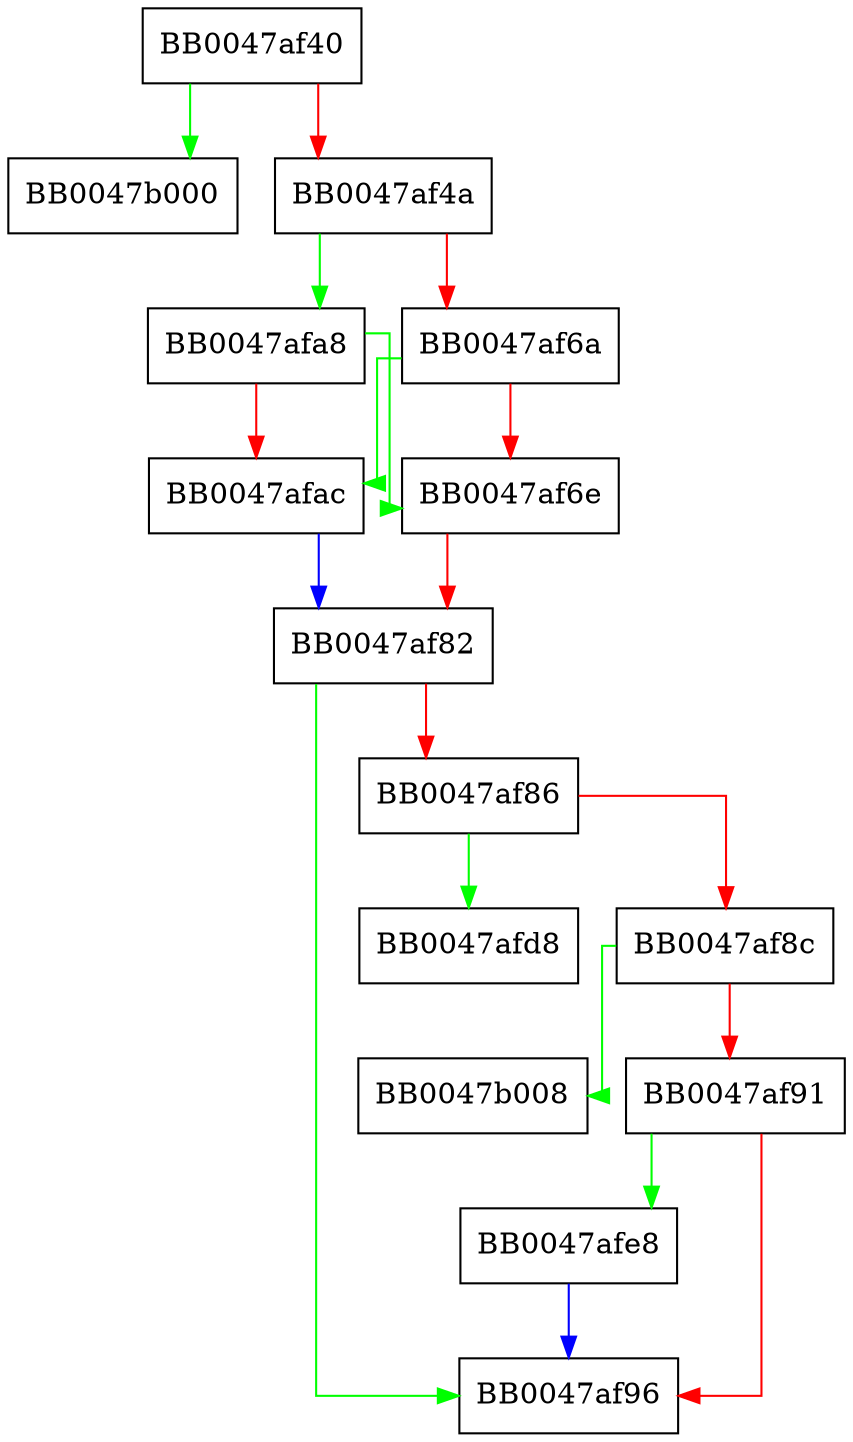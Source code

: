 digraph ssl_fill_hello_random {
  node [shape="box"];
  graph [splines=ortho];
  BB0047af40 -> BB0047b000 [color="green"];
  BB0047af40 -> BB0047af4a [color="red"];
  BB0047af4a -> BB0047afa8 [color="green"];
  BB0047af4a -> BB0047af6a [color="red"];
  BB0047af6a -> BB0047afac [color="green"];
  BB0047af6a -> BB0047af6e [color="red"];
  BB0047af6e -> BB0047af82 [color="red"];
  BB0047af82 -> BB0047af96 [color="green"];
  BB0047af82 -> BB0047af86 [color="red"];
  BB0047af86 -> BB0047afd8 [color="green"];
  BB0047af86 -> BB0047af8c [color="red"];
  BB0047af8c -> BB0047b008 [color="green"];
  BB0047af8c -> BB0047af91 [color="red"];
  BB0047af91 -> BB0047afe8 [color="green"];
  BB0047af91 -> BB0047af96 [color="red"];
  BB0047afa8 -> BB0047af6e [color="green"];
  BB0047afa8 -> BB0047afac [color="red"];
  BB0047afac -> BB0047af82 [color="blue"];
  BB0047afe8 -> BB0047af96 [color="blue"];
}